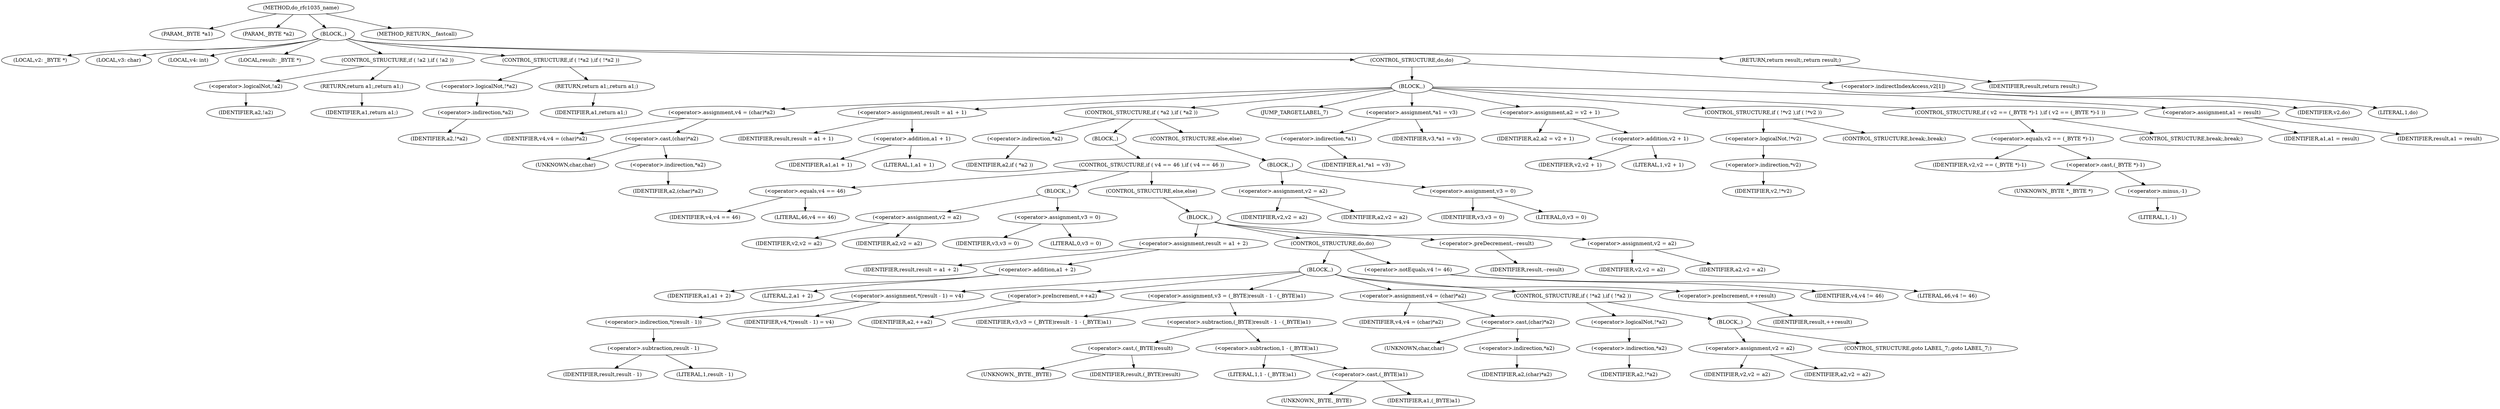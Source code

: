 digraph do_rfc1035_name {  
"1000105" [label = "(METHOD,do_rfc1035_name)" ]
"1000106" [label = "(PARAM,_BYTE *a1)" ]
"1000107" [label = "(PARAM,_BYTE *a2)" ]
"1000108" [label = "(BLOCK,,)" ]
"1000109" [label = "(LOCAL,v2: _BYTE *)" ]
"1000110" [label = "(LOCAL,v3: char)" ]
"1000111" [label = "(LOCAL,v4: int)" ]
"1000112" [label = "(LOCAL,result: _BYTE *)" ]
"1000113" [label = "(CONTROL_STRUCTURE,if ( !a2 ),if ( !a2 ))" ]
"1000114" [label = "(<operator>.logicalNot,!a2)" ]
"1000115" [label = "(IDENTIFIER,a2,!a2)" ]
"1000116" [label = "(RETURN,return a1;,return a1;)" ]
"1000117" [label = "(IDENTIFIER,a1,return a1;)" ]
"1000118" [label = "(CONTROL_STRUCTURE,if ( !*a2 ),if ( !*a2 ))" ]
"1000119" [label = "(<operator>.logicalNot,!*a2)" ]
"1000120" [label = "(<operator>.indirection,*a2)" ]
"1000121" [label = "(IDENTIFIER,a2,!*a2)" ]
"1000122" [label = "(RETURN,return a1;,return a1;)" ]
"1000123" [label = "(IDENTIFIER,a1,return a1;)" ]
"1000124" [label = "(CONTROL_STRUCTURE,do,do)" ]
"1000125" [label = "(BLOCK,,)" ]
"1000126" [label = "(<operator>.assignment,v4 = (char)*a2)" ]
"1000127" [label = "(IDENTIFIER,v4,v4 = (char)*a2)" ]
"1000128" [label = "(<operator>.cast,(char)*a2)" ]
"1000129" [label = "(UNKNOWN,char,char)" ]
"1000130" [label = "(<operator>.indirection,*a2)" ]
"1000131" [label = "(IDENTIFIER,a2,(char)*a2)" ]
"1000132" [label = "(<operator>.assignment,result = a1 + 1)" ]
"1000133" [label = "(IDENTIFIER,result,result = a1 + 1)" ]
"1000134" [label = "(<operator>.addition,a1 + 1)" ]
"1000135" [label = "(IDENTIFIER,a1,a1 + 1)" ]
"1000136" [label = "(LITERAL,1,a1 + 1)" ]
"1000137" [label = "(CONTROL_STRUCTURE,if ( *a2 ),if ( *a2 ))" ]
"1000138" [label = "(<operator>.indirection,*a2)" ]
"1000139" [label = "(IDENTIFIER,a2,if ( *a2 ))" ]
"1000140" [label = "(BLOCK,,)" ]
"1000141" [label = "(CONTROL_STRUCTURE,if ( v4 == 46 ),if ( v4 == 46 ))" ]
"1000142" [label = "(<operator>.equals,v4 == 46)" ]
"1000143" [label = "(IDENTIFIER,v4,v4 == 46)" ]
"1000144" [label = "(LITERAL,46,v4 == 46)" ]
"1000145" [label = "(BLOCK,,)" ]
"1000146" [label = "(<operator>.assignment,v2 = a2)" ]
"1000147" [label = "(IDENTIFIER,v2,v2 = a2)" ]
"1000148" [label = "(IDENTIFIER,a2,v2 = a2)" ]
"1000149" [label = "(<operator>.assignment,v3 = 0)" ]
"1000150" [label = "(IDENTIFIER,v3,v3 = 0)" ]
"1000151" [label = "(LITERAL,0,v3 = 0)" ]
"1000152" [label = "(CONTROL_STRUCTURE,else,else)" ]
"1000153" [label = "(BLOCK,,)" ]
"1000154" [label = "(<operator>.assignment,result = a1 + 2)" ]
"1000155" [label = "(IDENTIFIER,result,result = a1 + 2)" ]
"1000156" [label = "(<operator>.addition,a1 + 2)" ]
"1000157" [label = "(IDENTIFIER,a1,a1 + 2)" ]
"1000158" [label = "(LITERAL,2,a1 + 2)" ]
"1000159" [label = "(CONTROL_STRUCTURE,do,do)" ]
"1000160" [label = "(BLOCK,,)" ]
"1000161" [label = "(<operator>.assignment,*(result - 1) = v4)" ]
"1000162" [label = "(<operator>.indirection,*(result - 1))" ]
"1000163" [label = "(<operator>.subtraction,result - 1)" ]
"1000164" [label = "(IDENTIFIER,result,result - 1)" ]
"1000165" [label = "(LITERAL,1,result - 1)" ]
"1000166" [label = "(IDENTIFIER,v4,*(result - 1) = v4)" ]
"1000167" [label = "(<operator>.preIncrement,++a2)" ]
"1000168" [label = "(IDENTIFIER,a2,++a2)" ]
"1000169" [label = "(<operator>.assignment,v3 = (_BYTE)result - 1 - (_BYTE)a1)" ]
"1000170" [label = "(IDENTIFIER,v3,v3 = (_BYTE)result - 1 - (_BYTE)a1)" ]
"1000171" [label = "(<operator>.subtraction,(_BYTE)result - 1 - (_BYTE)a1)" ]
"1000172" [label = "(<operator>.cast,(_BYTE)result)" ]
"1000173" [label = "(UNKNOWN,_BYTE,_BYTE)" ]
"1000174" [label = "(IDENTIFIER,result,(_BYTE)result)" ]
"1000175" [label = "(<operator>.subtraction,1 - (_BYTE)a1)" ]
"1000176" [label = "(LITERAL,1,1 - (_BYTE)a1)" ]
"1000177" [label = "(<operator>.cast,(_BYTE)a1)" ]
"1000178" [label = "(UNKNOWN,_BYTE,_BYTE)" ]
"1000179" [label = "(IDENTIFIER,a1,(_BYTE)a1)" ]
"1000180" [label = "(<operator>.assignment,v4 = (char)*a2)" ]
"1000181" [label = "(IDENTIFIER,v4,v4 = (char)*a2)" ]
"1000182" [label = "(<operator>.cast,(char)*a2)" ]
"1000183" [label = "(UNKNOWN,char,char)" ]
"1000184" [label = "(<operator>.indirection,*a2)" ]
"1000185" [label = "(IDENTIFIER,a2,(char)*a2)" ]
"1000186" [label = "(CONTROL_STRUCTURE,if ( !*a2 ),if ( !*a2 ))" ]
"1000187" [label = "(<operator>.logicalNot,!*a2)" ]
"1000188" [label = "(<operator>.indirection,*a2)" ]
"1000189" [label = "(IDENTIFIER,a2,!*a2)" ]
"1000190" [label = "(BLOCK,,)" ]
"1000191" [label = "(<operator>.assignment,v2 = a2)" ]
"1000192" [label = "(IDENTIFIER,v2,v2 = a2)" ]
"1000193" [label = "(IDENTIFIER,a2,v2 = a2)" ]
"1000194" [label = "(CONTROL_STRUCTURE,goto LABEL_7;,goto LABEL_7;)" ]
"1000195" [label = "(<operator>.preIncrement,++result)" ]
"1000196" [label = "(IDENTIFIER,result,++result)" ]
"1000197" [label = "(<operator>.notEquals,v4 != 46)" ]
"1000198" [label = "(IDENTIFIER,v4,v4 != 46)" ]
"1000199" [label = "(LITERAL,46,v4 != 46)" ]
"1000200" [label = "(<operator>.preDecrement,--result)" ]
"1000201" [label = "(IDENTIFIER,result,--result)" ]
"1000202" [label = "(<operator>.assignment,v2 = a2)" ]
"1000203" [label = "(IDENTIFIER,v2,v2 = a2)" ]
"1000204" [label = "(IDENTIFIER,a2,v2 = a2)" ]
"1000205" [label = "(CONTROL_STRUCTURE,else,else)" ]
"1000206" [label = "(BLOCK,,)" ]
"1000207" [label = "(<operator>.assignment,v2 = a2)" ]
"1000208" [label = "(IDENTIFIER,v2,v2 = a2)" ]
"1000209" [label = "(IDENTIFIER,a2,v2 = a2)" ]
"1000210" [label = "(<operator>.assignment,v3 = 0)" ]
"1000211" [label = "(IDENTIFIER,v3,v3 = 0)" ]
"1000212" [label = "(LITERAL,0,v3 = 0)" ]
"1000213" [label = "(JUMP_TARGET,LABEL_7)" ]
"1000214" [label = "(<operator>.assignment,*a1 = v3)" ]
"1000215" [label = "(<operator>.indirection,*a1)" ]
"1000216" [label = "(IDENTIFIER,a1,*a1 = v3)" ]
"1000217" [label = "(IDENTIFIER,v3,*a1 = v3)" ]
"1000218" [label = "(<operator>.assignment,a2 = v2 + 1)" ]
"1000219" [label = "(IDENTIFIER,a2,a2 = v2 + 1)" ]
"1000220" [label = "(<operator>.addition,v2 + 1)" ]
"1000221" [label = "(IDENTIFIER,v2,v2 + 1)" ]
"1000222" [label = "(LITERAL,1,v2 + 1)" ]
"1000223" [label = "(CONTROL_STRUCTURE,if ( !*v2 ),if ( !*v2 ))" ]
"1000224" [label = "(<operator>.logicalNot,!*v2)" ]
"1000225" [label = "(<operator>.indirection,*v2)" ]
"1000226" [label = "(IDENTIFIER,v2,!*v2)" ]
"1000227" [label = "(CONTROL_STRUCTURE,break;,break;)" ]
"1000228" [label = "(CONTROL_STRUCTURE,if ( v2 == (_BYTE *)-1 ),if ( v2 == (_BYTE *)-1 ))" ]
"1000229" [label = "(<operator>.equals,v2 == (_BYTE *)-1)" ]
"1000230" [label = "(IDENTIFIER,v2,v2 == (_BYTE *)-1)" ]
"1000231" [label = "(<operator>.cast,(_BYTE *)-1)" ]
"1000232" [label = "(UNKNOWN,_BYTE *,_BYTE *)" ]
"1000233" [label = "(<operator>.minus,-1)" ]
"1000234" [label = "(LITERAL,1,-1)" ]
"1000235" [label = "(CONTROL_STRUCTURE,break;,break;)" ]
"1000236" [label = "(<operator>.assignment,a1 = result)" ]
"1000237" [label = "(IDENTIFIER,a1,a1 = result)" ]
"1000238" [label = "(IDENTIFIER,result,a1 = result)" ]
"1000239" [label = "(<operator>.indirectIndexAccess,v2[1])" ]
"1000240" [label = "(IDENTIFIER,v2,do)" ]
"1000241" [label = "(LITERAL,1,do)" ]
"1000242" [label = "(RETURN,return result;,return result;)" ]
"1000243" [label = "(IDENTIFIER,result,return result;)" ]
"1000244" [label = "(METHOD_RETURN,__fastcall)" ]
  "1000105" -> "1000106" 
  "1000105" -> "1000107" 
  "1000105" -> "1000108" 
  "1000105" -> "1000244" 
  "1000108" -> "1000109" 
  "1000108" -> "1000110" 
  "1000108" -> "1000111" 
  "1000108" -> "1000112" 
  "1000108" -> "1000113" 
  "1000108" -> "1000118" 
  "1000108" -> "1000124" 
  "1000108" -> "1000242" 
  "1000113" -> "1000114" 
  "1000113" -> "1000116" 
  "1000114" -> "1000115" 
  "1000116" -> "1000117" 
  "1000118" -> "1000119" 
  "1000118" -> "1000122" 
  "1000119" -> "1000120" 
  "1000120" -> "1000121" 
  "1000122" -> "1000123" 
  "1000124" -> "1000125" 
  "1000124" -> "1000239" 
  "1000125" -> "1000126" 
  "1000125" -> "1000132" 
  "1000125" -> "1000137" 
  "1000125" -> "1000213" 
  "1000125" -> "1000214" 
  "1000125" -> "1000218" 
  "1000125" -> "1000223" 
  "1000125" -> "1000228" 
  "1000125" -> "1000236" 
  "1000126" -> "1000127" 
  "1000126" -> "1000128" 
  "1000128" -> "1000129" 
  "1000128" -> "1000130" 
  "1000130" -> "1000131" 
  "1000132" -> "1000133" 
  "1000132" -> "1000134" 
  "1000134" -> "1000135" 
  "1000134" -> "1000136" 
  "1000137" -> "1000138" 
  "1000137" -> "1000140" 
  "1000137" -> "1000205" 
  "1000138" -> "1000139" 
  "1000140" -> "1000141" 
  "1000141" -> "1000142" 
  "1000141" -> "1000145" 
  "1000141" -> "1000152" 
  "1000142" -> "1000143" 
  "1000142" -> "1000144" 
  "1000145" -> "1000146" 
  "1000145" -> "1000149" 
  "1000146" -> "1000147" 
  "1000146" -> "1000148" 
  "1000149" -> "1000150" 
  "1000149" -> "1000151" 
  "1000152" -> "1000153" 
  "1000153" -> "1000154" 
  "1000153" -> "1000159" 
  "1000153" -> "1000200" 
  "1000153" -> "1000202" 
  "1000154" -> "1000155" 
  "1000154" -> "1000156" 
  "1000156" -> "1000157" 
  "1000156" -> "1000158" 
  "1000159" -> "1000160" 
  "1000159" -> "1000197" 
  "1000160" -> "1000161" 
  "1000160" -> "1000167" 
  "1000160" -> "1000169" 
  "1000160" -> "1000180" 
  "1000160" -> "1000186" 
  "1000160" -> "1000195" 
  "1000161" -> "1000162" 
  "1000161" -> "1000166" 
  "1000162" -> "1000163" 
  "1000163" -> "1000164" 
  "1000163" -> "1000165" 
  "1000167" -> "1000168" 
  "1000169" -> "1000170" 
  "1000169" -> "1000171" 
  "1000171" -> "1000172" 
  "1000171" -> "1000175" 
  "1000172" -> "1000173" 
  "1000172" -> "1000174" 
  "1000175" -> "1000176" 
  "1000175" -> "1000177" 
  "1000177" -> "1000178" 
  "1000177" -> "1000179" 
  "1000180" -> "1000181" 
  "1000180" -> "1000182" 
  "1000182" -> "1000183" 
  "1000182" -> "1000184" 
  "1000184" -> "1000185" 
  "1000186" -> "1000187" 
  "1000186" -> "1000190" 
  "1000187" -> "1000188" 
  "1000188" -> "1000189" 
  "1000190" -> "1000191" 
  "1000190" -> "1000194" 
  "1000191" -> "1000192" 
  "1000191" -> "1000193" 
  "1000195" -> "1000196" 
  "1000197" -> "1000198" 
  "1000197" -> "1000199" 
  "1000200" -> "1000201" 
  "1000202" -> "1000203" 
  "1000202" -> "1000204" 
  "1000205" -> "1000206" 
  "1000206" -> "1000207" 
  "1000206" -> "1000210" 
  "1000207" -> "1000208" 
  "1000207" -> "1000209" 
  "1000210" -> "1000211" 
  "1000210" -> "1000212" 
  "1000214" -> "1000215" 
  "1000214" -> "1000217" 
  "1000215" -> "1000216" 
  "1000218" -> "1000219" 
  "1000218" -> "1000220" 
  "1000220" -> "1000221" 
  "1000220" -> "1000222" 
  "1000223" -> "1000224" 
  "1000223" -> "1000227" 
  "1000224" -> "1000225" 
  "1000225" -> "1000226" 
  "1000228" -> "1000229" 
  "1000228" -> "1000235" 
  "1000229" -> "1000230" 
  "1000229" -> "1000231" 
  "1000231" -> "1000232" 
  "1000231" -> "1000233" 
  "1000233" -> "1000234" 
  "1000236" -> "1000237" 
  "1000236" -> "1000238" 
  "1000239" -> "1000240" 
  "1000239" -> "1000241" 
  "1000242" -> "1000243" 
}

